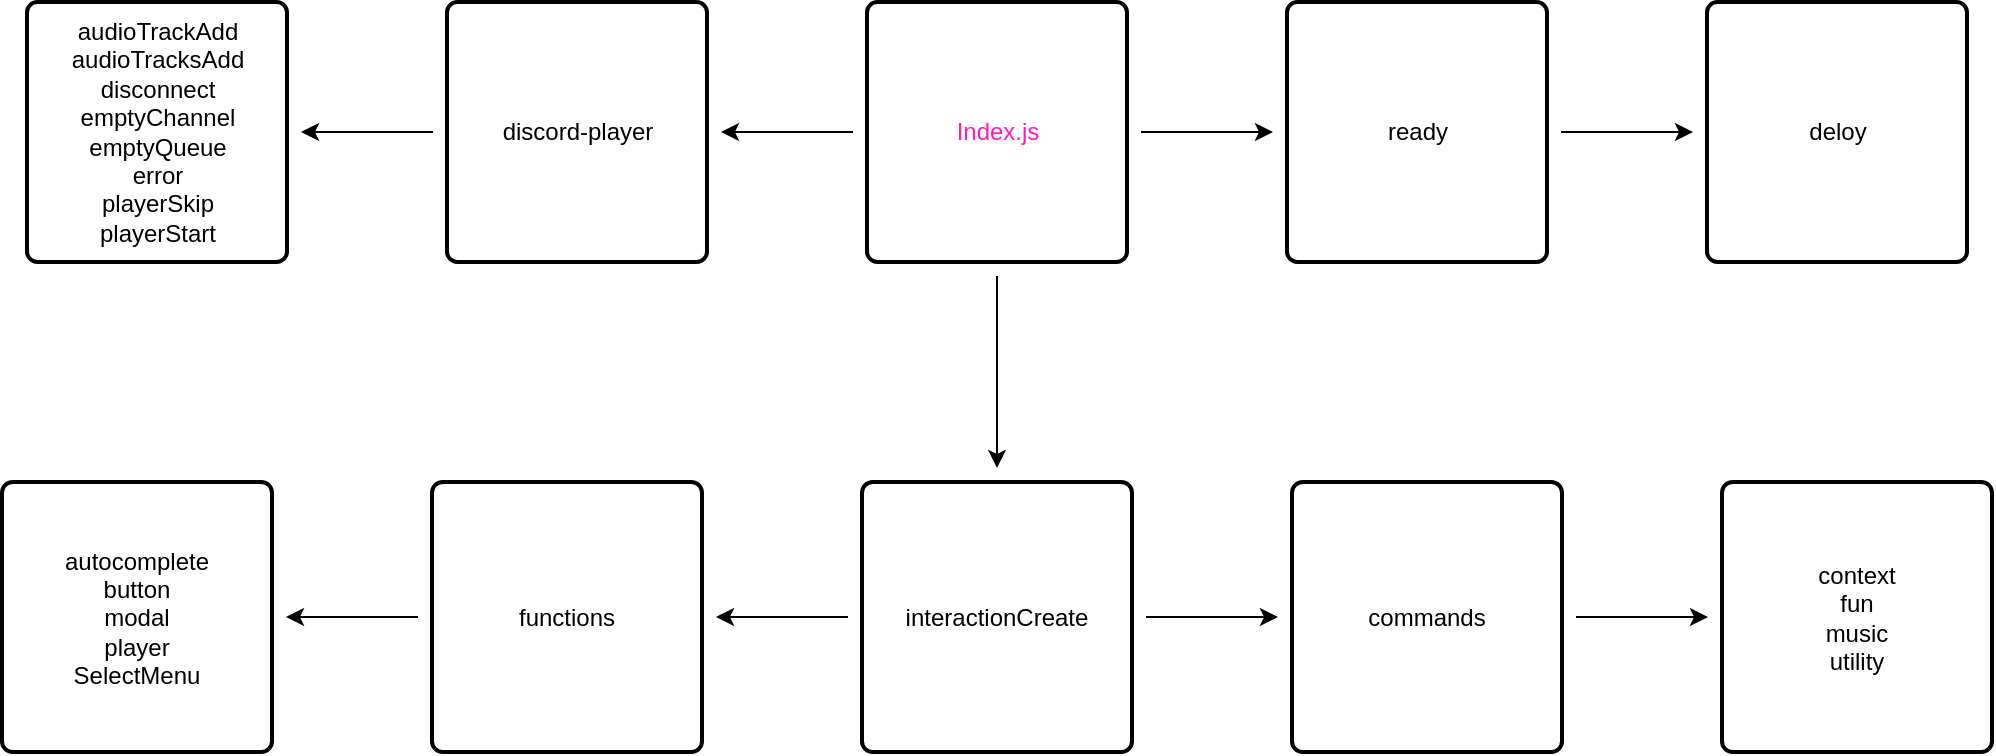 <mxfile version="24.6.2" type="github" pages="2">
  <diagram name="Main" id="j5V1svPYfubbyJaeF9do">
    <mxGraphModel dx="2464" dy="2497" grid="1" gridSize="10" guides="1" tooltips="1" connect="1" arrows="1" fold="1" page="1" pageScale="1" pageWidth="1100" pageHeight="850" math="0" shadow="0">
      <root>
        <mxCell id="0" />
        <mxCell id="1" parent="0" />
        <mxCell id="RZE9pD2UlzJPKSMfHfjx-4" value="" style="edgeStyle=orthogonalEdgeStyle;rounded=0;orthogonalLoop=1;jettySize=auto;html=1;" edge="1" parent="1" source="RZE9pD2UlzJPKSMfHfjx-1" target="RZE9pD2UlzJPKSMfHfjx-3">
          <mxGeometry relative="1" as="geometry" />
        </mxCell>
        <mxCell id="RZE9pD2UlzJPKSMfHfjx-14" value="" style="edgeStyle=orthogonalEdgeStyle;rounded=0;orthogonalLoop=1;jettySize=auto;html=1;" edge="1" parent="1" source="RZE9pD2UlzJPKSMfHfjx-1" target="RZE9pD2UlzJPKSMfHfjx-13">
          <mxGeometry relative="1" as="geometry" />
        </mxCell>
        <mxCell id="RZE9pD2UlzJPKSMfHfjx-18" value="" style="edgeStyle=orthogonalEdgeStyle;rounded=0;orthogonalLoop=1;jettySize=auto;html=1;" edge="1" parent="1" source="RZE9pD2UlzJPKSMfHfjx-1" target="RZE9pD2UlzJPKSMfHfjx-17">
          <mxGeometry relative="1" as="geometry" />
        </mxCell>
        <mxCell id="RZE9pD2UlzJPKSMfHfjx-1" value="Index.js" style="whiteSpace=wrap;html=1;aspect=fixed;verticalAlign=middle;direction=east;perimeterSpacing=7;strokeWidth=2;rounded=1;arcSize=4;fontColor=#FF1CB3;" vertex="1" parent="1">
          <mxGeometry x="-614.5" y="-1550" width="130" height="130" as="geometry" />
        </mxCell>
        <mxCell id="RZE9pD2UlzJPKSMfHfjx-6" value="" style="edgeStyle=orthogonalEdgeStyle;rounded=0;orthogonalLoop=1;jettySize=auto;html=1;" edge="1" parent="1" source="RZE9pD2UlzJPKSMfHfjx-3" target="RZE9pD2UlzJPKSMfHfjx-5">
          <mxGeometry relative="1" as="geometry" />
        </mxCell>
        <mxCell id="RZE9pD2UlzJPKSMfHfjx-10" value="" style="edgeStyle=orthogonalEdgeStyle;rounded=0;orthogonalLoop=1;jettySize=auto;html=1;" edge="1" parent="1" source="RZE9pD2UlzJPKSMfHfjx-3" target="RZE9pD2UlzJPKSMfHfjx-9">
          <mxGeometry relative="1" as="geometry" />
        </mxCell>
        <mxCell id="RZE9pD2UlzJPKSMfHfjx-3" value="interactionCreate" style="whiteSpace=wrap;html=1;aspect=fixed;verticalAlign=middle;direction=east;perimeterSpacing=7;strokeWidth=2;rounded=1;arcSize=4;" vertex="1" parent="1">
          <mxGeometry x="-617" y="-1310" width="135" height="135" as="geometry" />
        </mxCell>
        <mxCell id="RZE9pD2UlzJPKSMfHfjx-8" value="" style="edgeStyle=orthogonalEdgeStyle;rounded=0;orthogonalLoop=1;jettySize=auto;html=1;" edge="1" parent="1" source="RZE9pD2UlzJPKSMfHfjx-5" target="RZE9pD2UlzJPKSMfHfjx-7">
          <mxGeometry relative="1" as="geometry" />
        </mxCell>
        <mxCell id="RZE9pD2UlzJPKSMfHfjx-5" value="commands" style="whiteSpace=wrap;html=1;aspect=fixed;verticalAlign=middle;direction=east;perimeterSpacing=7;strokeWidth=2;rounded=1;arcSize=4;" vertex="1" parent="1">
          <mxGeometry x="-402" y="-1310" width="135" height="135" as="geometry" />
        </mxCell>
        <mxCell id="RZE9pD2UlzJPKSMfHfjx-7" value="context&lt;div&gt;fun&lt;br&gt;&lt;/div&gt;&lt;div&gt;music&lt;br&gt;&lt;/div&gt;&lt;div&gt;utility&lt;br&gt;&lt;/div&gt;" style="whiteSpace=wrap;html=1;aspect=fixed;verticalAlign=middle;direction=east;perimeterSpacing=7;strokeWidth=2;rounded=1;arcSize=4;" vertex="1" parent="1">
          <mxGeometry x="-187" y="-1310" width="135" height="135" as="geometry" />
        </mxCell>
        <mxCell id="RZE9pD2UlzJPKSMfHfjx-12" value="" style="edgeStyle=orthogonalEdgeStyle;rounded=0;orthogonalLoop=1;jettySize=auto;html=1;" edge="1" parent="1" source="RZE9pD2UlzJPKSMfHfjx-9" target="RZE9pD2UlzJPKSMfHfjx-11">
          <mxGeometry relative="1" as="geometry" />
        </mxCell>
        <mxCell id="RZE9pD2UlzJPKSMfHfjx-9" value="functions" style="whiteSpace=wrap;html=1;aspect=fixed;verticalAlign=middle;direction=east;perimeterSpacing=7;strokeWidth=2;rounded=1;arcSize=4;" vertex="1" parent="1">
          <mxGeometry x="-832" y="-1310" width="135" height="135" as="geometry" />
        </mxCell>
        <mxCell id="RZE9pD2UlzJPKSMfHfjx-11" value="autocomplete&lt;div&gt;button&lt;br&gt;&lt;/div&gt;&lt;div&gt;modal&lt;br&gt;&lt;/div&gt;&lt;div&gt;player&lt;br&gt;&lt;/div&gt;&lt;div&gt;SelectMenu&lt;br&gt;&lt;/div&gt;" style="whiteSpace=wrap;html=1;aspect=fixed;verticalAlign=middle;direction=east;perimeterSpacing=7;strokeWidth=2;rounded=1;arcSize=4;" vertex="1" parent="1">
          <mxGeometry x="-1047" y="-1310" width="135" height="135" as="geometry" />
        </mxCell>
        <mxCell id="RZE9pD2UlzJPKSMfHfjx-16" value="" style="edgeStyle=orthogonalEdgeStyle;rounded=0;orthogonalLoop=1;jettySize=auto;html=1;" edge="1" parent="1" source="RZE9pD2UlzJPKSMfHfjx-13" target="RZE9pD2UlzJPKSMfHfjx-15">
          <mxGeometry relative="1" as="geometry" />
        </mxCell>
        <mxCell id="RZE9pD2UlzJPKSMfHfjx-13" value="ready" style="whiteSpace=wrap;html=1;aspect=fixed;verticalAlign=middle;direction=east;perimeterSpacing=7;strokeWidth=2;rounded=1;arcSize=4;" vertex="1" parent="1">
          <mxGeometry x="-404.5" y="-1550" width="130" height="130" as="geometry" />
        </mxCell>
        <mxCell id="RZE9pD2UlzJPKSMfHfjx-15" value="deloy" style="whiteSpace=wrap;html=1;aspect=fixed;verticalAlign=middle;direction=east;perimeterSpacing=7;strokeWidth=2;rounded=1;arcSize=4;" vertex="1" parent="1">
          <mxGeometry x="-194.5" y="-1550" width="130" height="130" as="geometry" />
        </mxCell>
        <mxCell id="RZE9pD2UlzJPKSMfHfjx-20" value="" style="edgeStyle=orthogonalEdgeStyle;rounded=0;orthogonalLoop=1;jettySize=auto;html=1;" edge="1" parent="1" source="RZE9pD2UlzJPKSMfHfjx-17" target="RZE9pD2UlzJPKSMfHfjx-19">
          <mxGeometry relative="1" as="geometry" />
        </mxCell>
        <mxCell id="RZE9pD2UlzJPKSMfHfjx-17" value="discord-player" style="whiteSpace=wrap;html=1;aspect=fixed;verticalAlign=middle;direction=east;perimeterSpacing=7;strokeWidth=2;rounded=1;arcSize=4;" vertex="1" parent="1">
          <mxGeometry x="-824.5" y="-1550" width="130" height="130" as="geometry" />
        </mxCell>
        <mxCell id="RZE9pD2UlzJPKSMfHfjx-19" value="audioTrackAdd&lt;br&gt;audioTracksAdd&lt;br&gt;disconnect&lt;br&gt;emptyChannel&lt;br&gt;emptyQueue&lt;br&gt;error&lt;br&gt;playerSkip&lt;br&gt;playerStart" style="whiteSpace=wrap;html=1;aspect=fixed;verticalAlign=middle;direction=east;perimeterSpacing=7;strokeWidth=2;rounded=1;arcSize=4;" vertex="1" parent="1">
          <mxGeometry x="-1034.5" y="-1550" width="130" height="130" as="geometry" />
        </mxCell>
      </root>
    </mxGraphModel>
  </diagram>
  <diagram id="oaib16sRW_ZF47_48Dcc" name="Track">
    <mxGraphModel dx="1137" dy="664" grid="1" gridSize="10" guides="1" tooltips="1" connect="1" arrows="1" fold="1" page="1" pageScale="1" pageWidth="1100" pageHeight="850" math="0" shadow="0">
      <root>
        <mxCell id="0" />
        <mxCell id="1" parent="0" />
        <mxCell id="EnWc7IBkvRefm58zm_Hn-1" value="Command /play" style="ellipse;whiteSpace=wrap;html=1;" vertex="1" parent="1">
          <mxGeometry x="370" y="40" width="120" height="80" as="geometry" />
        </mxCell>
        <mxCell id="EnWc7IBkvRefm58zm_Hn-2" value="context Play" style="ellipse;whiteSpace=wrap;html=1;" vertex="1" parent="1">
          <mxGeometry x="620" y="40" width="120" height="80" as="geometry" />
        </mxCell>
        <mxCell id="EnWc7IBkvRefm58zm_Hn-3" value="Selection Search" style="ellipse;whiteSpace=wrap;html=1;" vertex="1" parent="1">
          <mxGeometry x="860" y="40" width="120" height="80" as="geometry" />
        </mxCell>
        <mxCell id="EnWc7IBkvRefm58zm_Hn-4" value="Selection Track" style="ellipse;whiteSpace=wrap;html=1;" vertex="1" parent="1">
          <mxGeometry x="140" y="40" width="120" height="80" as="geometry" />
        </mxCell>
        <mxCell id="EnWc7IBkvRefm58zm_Hn-5" value="functions&amp;nbsp;/ player / Search.js" style="rounded=0;whiteSpace=wrap;html=1;verticalAlign=top;strokeColor=none;" vertex="1" parent="1">
          <mxGeometry x="80" y="200" width="920" height="600" as="geometry" />
        </mxCell>
        <mxCell id="EnWc7IBkvRefm58zm_Hn-6" style="edgeStyle=orthogonalEdgeStyle;rounded=0;orthogonalLoop=1;jettySize=auto;html=1;" edge="1" parent="1" source="EnWc7IBkvRefm58zm_Hn-1">
          <mxGeometry relative="1" as="geometry">
            <mxPoint x="430" y="200" as="targetPoint" />
          </mxGeometry>
        </mxCell>
        <mxCell id="EnWc7IBkvRefm58zm_Hn-7" style="edgeStyle=orthogonalEdgeStyle;rounded=0;orthogonalLoop=1;jettySize=auto;html=1;" edge="1" parent="1" source="EnWc7IBkvRefm58zm_Hn-2">
          <mxGeometry relative="1" as="geometry">
            <mxPoint x="680" y="200" as="targetPoint" />
          </mxGeometry>
        </mxCell>
        <mxCell id="EnWc7IBkvRefm58zm_Hn-8" style="edgeStyle=orthogonalEdgeStyle;rounded=0;orthogonalLoop=1;jettySize=auto;html=1;entryX=0.63;entryY=0.008;entryDx=0;entryDy=0;entryPerimeter=0;" edge="1" parent="1" source="EnWc7IBkvRefm58zm_Hn-3">
          <mxGeometry relative="1" as="geometry">
            <mxPoint x="919.6" y="204.8" as="targetPoint" />
          </mxGeometry>
        </mxCell>
        <mxCell id="EnWc7IBkvRefm58zm_Hn-9" style="edgeStyle=orthogonalEdgeStyle;rounded=0;orthogonalLoop=1;jettySize=auto;html=1;" edge="1" parent="1" source="EnWc7IBkvRefm58zm_Hn-4">
          <mxGeometry relative="1" as="geometry">
            <mxPoint x="200" y="200" as="targetPoint" />
          </mxGeometry>
        </mxCell>
        <mxCell id="EnWc7IBkvRefm58zm_Hn-12" style="edgeStyle=orthogonalEdgeStyle;rounded=0;orthogonalLoop=1;jettySize=auto;html=1;entryX=0.5;entryY=0;entryDx=0;entryDy=0;" edge="1" parent="1" source="EnWc7IBkvRefm58zm_Hn-10" target="EnWc7IBkvRefm58zm_Hn-11">
          <mxGeometry relative="1" as="geometry" />
        </mxCell>
        <mxCell id="EnWc7IBkvRefm58zm_Hn-10" value="query" style="ellipse;whiteSpace=wrap;html=1;" vertex="1" parent="1">
          <mxGeometry x="480" y="250" width="120" height="80" as="geometry" />
        </mxCell>
        <mxCell id="EnWc7IBkvRefm58zm_Hn-16" style="edgeStyle=orthogonalEdgeStyle;rounded=0;orthogonalLoop=1;jettySize=auto;html=1;" edge="1" parent="1" source="EnWc7IBkvRefm58zm_Hn-11" target="EnWc7IBkvRefm58zm_Hn-15">
          <mxGeometry relative="1" as="geometry" />
        </mxCell>
        <mxCell id="EnWc7IBkvRefm58zm_Hn-19" value="T" style="edgeLabel;html=1;align=center;verticalAlign=middle;resizable=0;points=[];" vertex="1" connectable="0" parent="EnWc7IBkvRefm58zm_Hn-16">
          <mxGeometry x="-0.648" y="-1" relative="1" as="geometry">
            <mxPoint as="offset" />
          </mxGeometry>
        </mxCell>
        <mxCell id="EnWc7IBkvRefm58zm_Hn-18" style="edgeStyle=orthogonalEdgeStyle;rounded=0;orthogonalLoop=1;jettySize=auto;html=1;exitX=1;exitY=0.5;exitDx=0;exitDy=0;" edge="1" parent="1" source="EnWc7IBkvRefm58zm_Hn-11" target="EnWc7IBkvRefm58zm_Hn-17">
          <mxGeometry relative="1" as="geometry" />
        </mxCell>
        <mxCell id="EnWc7IBkvRefm58zm_Hn-11" value="URL ?" style="rhombus;whiteSpace=wrap;html=1;" vertex="1" parent="1">
          <mxGeometry x="500" y="360" width="80" height="80" as="geometry" />
        </mxCell>
        <mxCell id="EnWc7IBkvRefm58zm_Hn-15" value="Player.Play" style="shape=process;whiteSpace=wrap;html=1;backgroundOutline=1;" vertex="1" parent="1">
          <mxGeometry x="190" y="455" width="120" height="60" as="geometry" />
        </mxCell>
        <mxCell id="EnWc7IBkvRefm58zm_Hn-21" value="" style="edgeStyle=orthogonalEdgeStyle;rounded=0;orthogonalLoop=1;jettySize=auto;html=1;" edge="1" parent="1" source="EnWc7IBkvRefm58zm_Hn-17" target="EnWc7IBkvRefm58zm_Hn-20">
          <mxGeometry relative="1" as="geometry" />
        </mxCell>
        <mxCell id="EnWc7IBkvRefm58zm_Hn-17" value="Player.Search" style="shape=process;whiteSpace=wrap;html=1;backgroundOutline=1;" vertex="1" parent="1">
          <mxGeometry x="760" y="455" width="120" height="60" as="geometry" />
        </mxCell>
        <mxCell id="EnWc7IBkvRefm58zm_Hn-25" style="edgeStyle=orthogonalEdgeStyle;rounded=0;orthogonalLoop=1;jettySize=auto;html=1;entryX=0.5;entryY=0;entryDx=0;entryDy=0;exitX=0.5;exitY=1;exitDx=0;exitDy=0;" edge="1" parent="1" source="EnWc7IBkvRefm58zm_Hn-20" target="EnWc7IBkvRefm58zm_Hn-3">
          <mxGeometry relative="1" as="geometry">
            <Array as="points">
              <mxPoint x="820" y="820" />
              <mxPoint x="1070" y="820" />
              <mxPoint x="1070" y="10" />
              <mxPoint x="920" y="10" />
            </Array>
          </mxGeometry>
        </mxCell>
        <mxCell id="EnWc7IBkvRefm58zm_Hn-20" value="Worker:&lt;br&gt;Create image" style="shape=process;whiteSpace=wrap;html=1;backgroundOutline=1;" vertex="1" parent="1">
          <mxGeometry x="760" y="610" width="120" height="60" as="geometry" />
        </mxCell>
        <mxCell id="I0NmMd4ADoq5dsrQAQoJ-2" value="" style="edgeStyle=orthogonalEdgeStyle;rounded=0;orthogonalLoop=1;jettySize=auto;html=1;" edge="1" parent="1" source="EnWc7IBkvRefm58zm_Hn-26" target="I0NmMd4ADoq5dsrQAQoJ-1">
          <mxGeometry relative="1" as="geometry" />
        </mxCell>
        <mxCell id="EnWc7IBkvRefm58zm_Hn-26" value="main:&lt;div&gt;&amp;nbsp;discord-player&lt;/div&gt;" style="shape=process;whiteSpace=wrap;html=1;backgroundOutline=1;" vertex="1" parent="1">
          <mxGeometry x="190" y="540" width="120" height="60" as="geometry" />
        </mxCell>
        <mxCell id="I0NmMd4ADoq5dsrQAQoJ-6" value="" style="edgeStyle=orthogonalEdgeStyle;rounded=0;orthogonalLoop=1;jettySize=auto;html=1;" edge="1" parent="1" source="I0NmMd4ADoq5dsrQAQoJ-1" target="I0NmMd4ADoq5dsrQAQoJ-5">
          <mxGeometry relative="1" as="geometry" />
        </mxCell>
        <mxCell id="I0NmMd4ADoq5dsrQAQoJ-1" value="playerStart" style="shape=parallelogram;perimeter=parallelogramPerimeter;whiteSpace=wrap;html=1;fixedSize=1;" vertex="1" parent="1">
          <mxGeometry x="190" y="630" width="120" height="60" as="geometry" />
        </mxCell>
        <mxCell id="I0NmMd4ADoq5dsrQAQoJ-8" value="" style="edgeStyle=orthogonalEdgeStyle;rounded=0;orthogonalLoop=1;jettySize=auto;html=1;" edge="1" parent="1" source="I0NmMd4ADoq5dsrQAQoJ-3" target="I0NmMd4ADoq5dsrQAQoJ-7">
          <mxGeometry relative="1" as="geometry" />
        </mxCell>
        <mxCell id="I0NmMd4ADoq5dsrQAQoJ-3" value="player_func" style="shape=process;whiteSpace=wrap;html=1;backgroundOutline=1;" vertex="1" parent="1">
          <mxGeometry x="360" y="550" width="120" height="60" as="geometry" />
        </mxCell>
        <mxCell id="I0NmMd4ADoq5dsrQAQoJ-10" style="edgeStyle=orthogonalEdgeStyle;rounded=0;orthogonalLoop=1;jettySize=auto;html=1;entryX=0.5;entryY=0;entryDx=0;entryDy=0;" edge="1" parent="1" source="I0NmMd4ADoq5dsrQAQoJ-5" target="EnWc7IBkvRefm58zm_Hn-4">
          <mxGeometry relative="1" as="geometry">
            <Array as="points">
              <mxPoint x="250" y="840" />
              <mxPoint x="20" y="840" />
              <mxPoint x="20" y="20" />
              <mxPoint x="200" y="20" />
            </Array>
          </mxGeometry>
        </mxCell>
        <mxCell id="I0NmMd4ADoq5dsrQAQoJ-5" value="relatedTracksRow" style="whiteSpace=wrap;html=1;" vertex="1" parent="1">
          <mxGeometry x="190" y="710" width="120" height="60" as="geometry" />
        </mxCell>
        <mxCell id="I0NmMd4ADoq5dsrQAQoJ-9" style="edgeStyle=orthogonalEdgeStyle;rounded=0;orthogonalLoop=1;jettySize=auto;html=1;entryX=1;entryY=0.5;entryDx=0;entryDy=0;" edge="1" parent="1" source="I0NmMd4ADoq5dsrQAQoJ-7" target="I0NmMd4ADoq5dsrQAQoJ-1">
          <mxGeometry relative="1" as="geometry" />
        </mxCell>
        <mxCell id="I0NmMd4ADoq5dsrQAQoJ-7" value="embed&lt;br&gt;Related Tracks&lt;div&gt;control&lt;/div&gt;" style="whiteSpace=wrap;html=1;" vertex="1" parent="1">
          <mxGeometry x="360" y="630" width="120" height="60" as="geometry" />
        </mxCell>
      </root>
    </mxGraphModel>
  </diagram>
</mxfile>
